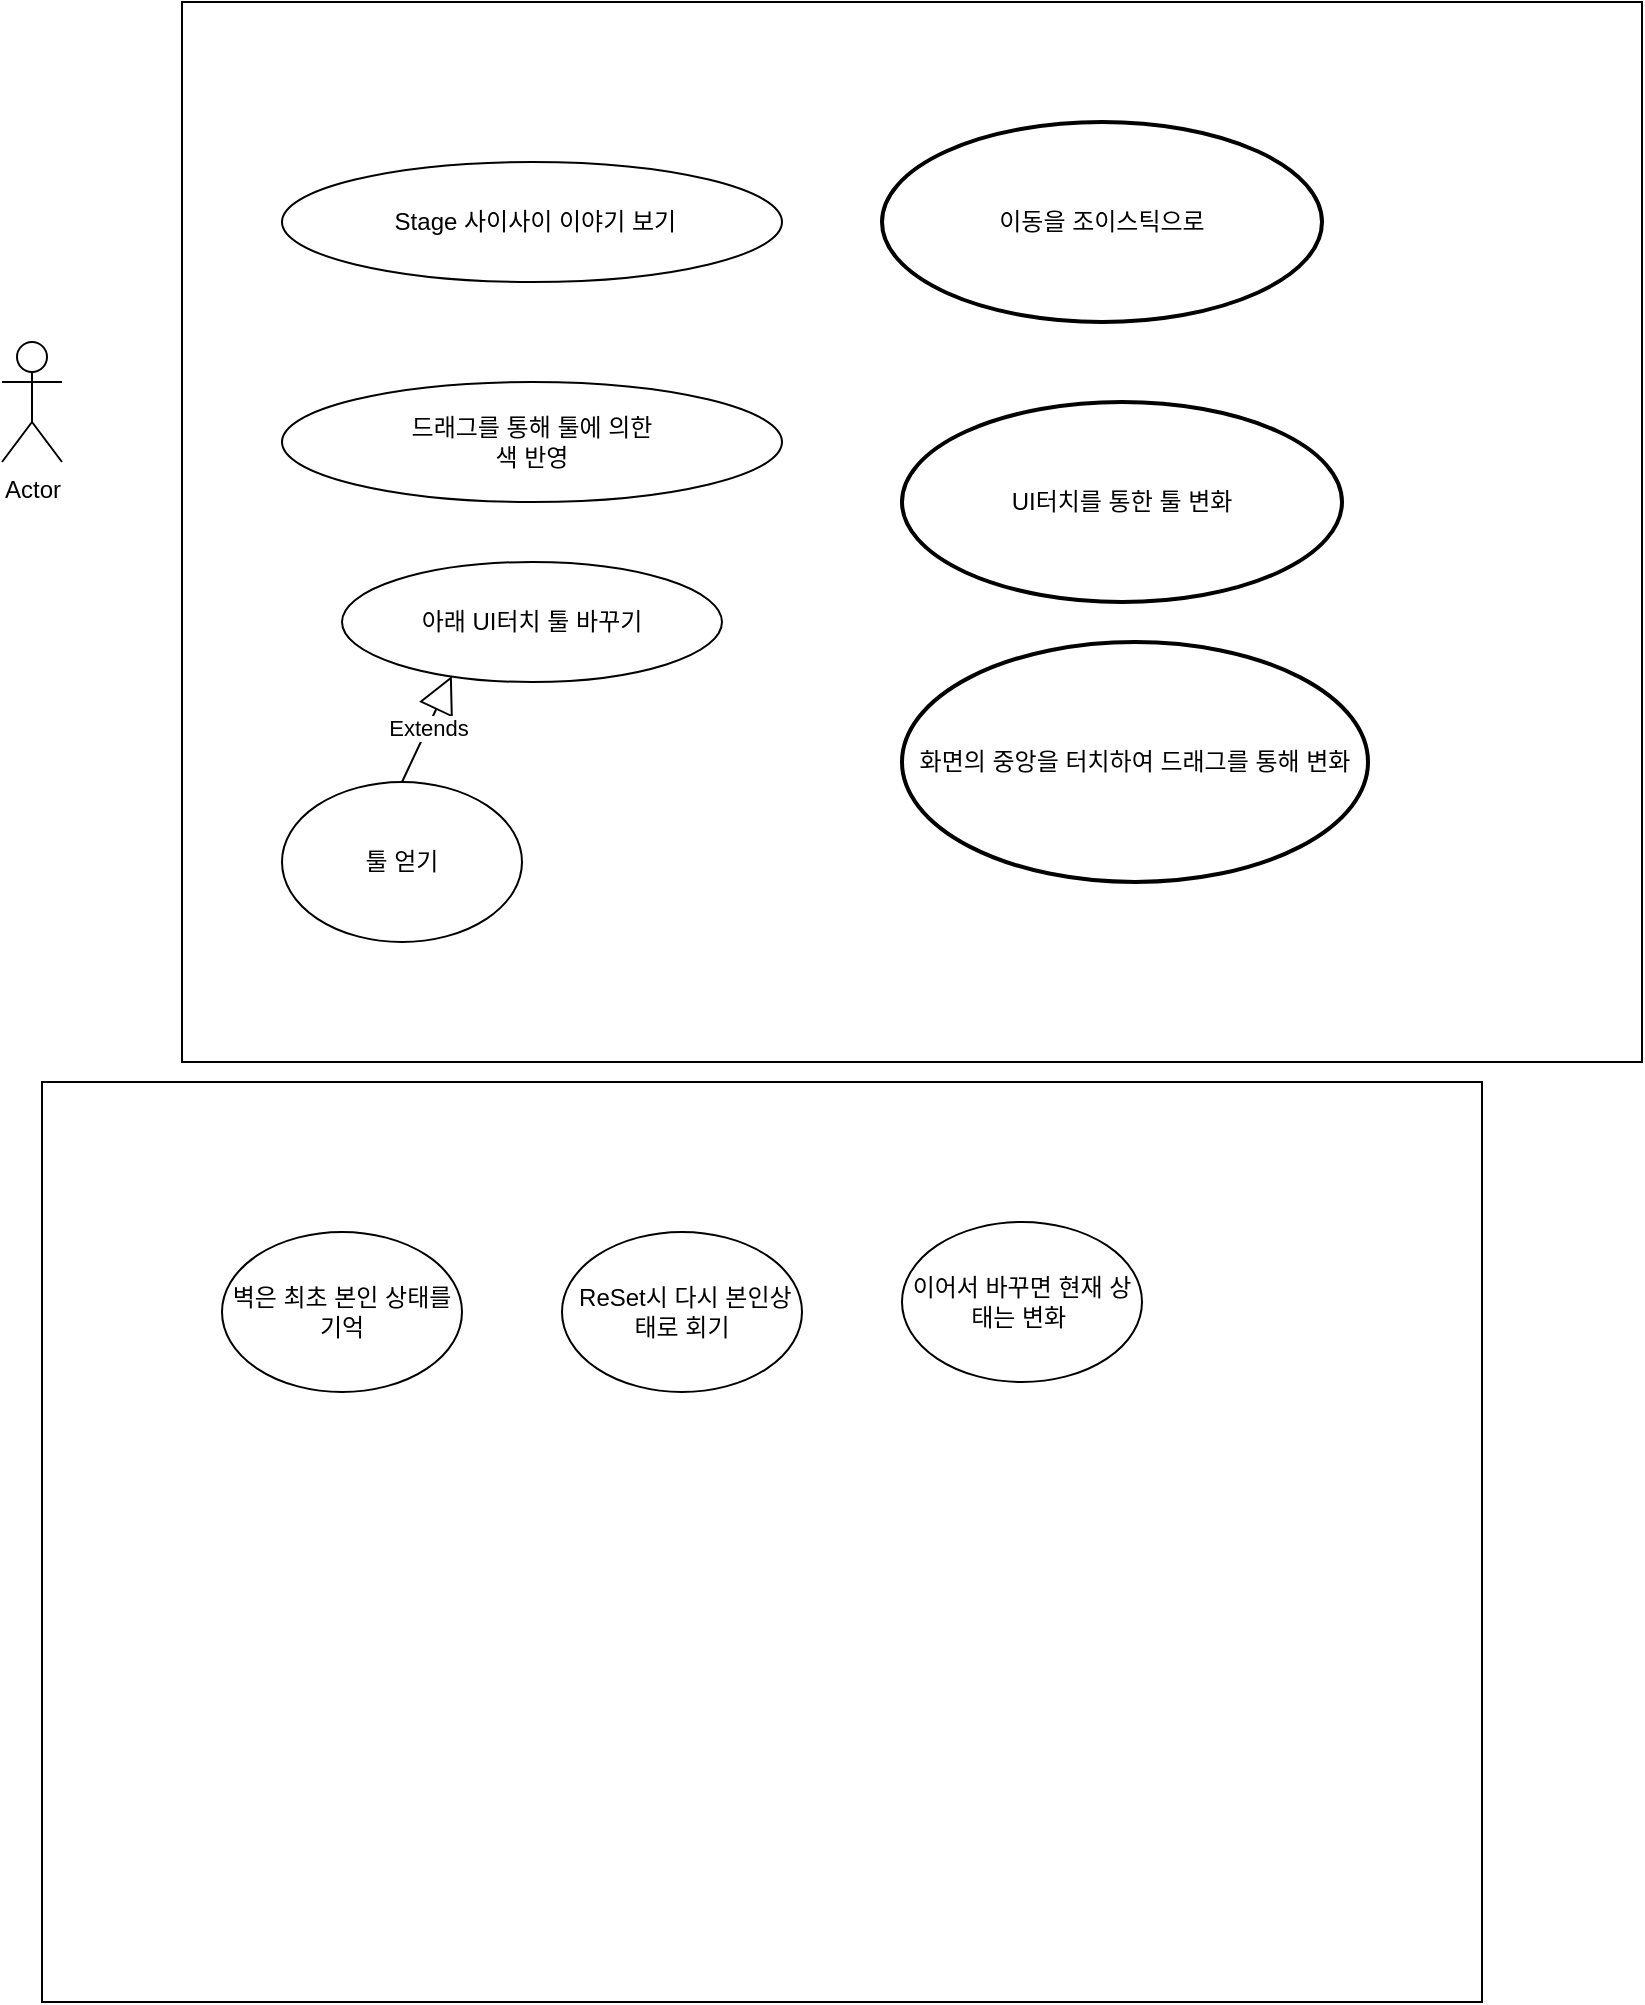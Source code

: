 <mxfile version="21.0.10" type="github" pages="2">
  <diagram name="페이지-1" id="QFwXqVVtOuhSBCvKckYJ">
    <mxGraphModel dx="1002" dy="1702" grid="1" gridSize="10" guides="1" tooltips="1" connect="1" arrows="1" fold="1" page="1" pageScale="1" pageWidth="827" pageHeight="1169" math="0" shadow="0">
      <root>
        <mxCell id="0" />
        <mxCell id="1" parent="0" />
        <mxCell id="TKa2AWvksEzY80sRVNQj-1" value="Actor" style="shape=umlActor;verticalLabelPosition=bottom;verticalAlign=top;html=1;outlineConnect=0;" vertex="1" parent="1">
          <mxGeometry x="170" y="140" width="30" height="60" as="geometry" />
        </mxCell>
        <mxCell id="TKa2AWvksEzY80sRVNQj-7" value="" style="rounded=0;whiteSpace=wrap;html=1;" vertex="1" parent="1">
          <mxGeometry x="260" y="-30" width="730" height="530" as="geometry" />
        </mxCell>
        <mxCell id="TKa2AWvksEzY80sRVNQj-8" value="아래 UI터치 툴 바꾸기" style="ellipse;whiteSpace=wrap;html=1;" vertex="1" parent="1">
          <mxGeometry x="340" y="250" width="190" height="60" as="geometry" />
        </mxCell>
        <mxCell id="TKa2AWvksEzY80sRVNQj-9" value="드래그를 통해 툴에 의한&lt;br&gt;색 반영" style="ellipse;whiteSpace=wrap;html=1;" vertex="1" parent="1">
          <mxGeometry x="310" y="160" width="250" height="60" as="geometry" />
        </mxCell>
        <mxCell id="TKa2AWvksEzY80sRVNQj-10" value="&amp;nbsp;Stage 사이사이 이야기 보기" style="ellipse;whiteSpace=wrap;html=1;" vertex="1" parent="1">
          <mxGeometry x="310" y="50" width="250" height="60" as="geometry" />
        </mxCell>
        <mxCell id="TKa2AWvksEzY80sRVNQj-11" value="툴 얻기" style="ellipse;whiteSpace=wrap;html=1;" vertex="1" parent="1">
          <mxGeometry x="310" y="360" width="120" height="80" as="geometry" />
        </mxCell>
        <mxCell id="TKa2AWvksEzY80sRVNQj-14" value="Extends" style="endArrow=block;endSize=16;endFill=0;html=1;rounded=0;entryX=0.289;entryY=0.95;entryDx=0;entryDy=0;entryPerimeter=0;exitX=0.5;exitY=0;exitDx=0;exitDy=0;" edge="1" parent="1" source="TKa2AWvksEzY80sRVNQj-11" target="TKa2AWvksEzY80sRVNQj-8">
          <mxGeometry width="160" relative="1" as="geometry">
            <mxPoint x="443" y="360" as="sourcePoint" />
            <mxPoint x="470" y="250" as="targetPoint" />
          </mxGeometry>
        </mxCell>
        <mxCell id="gr91UfhtkXh86Y-uoXjA-2" value="이동을 조이스틱으로" style="strokeWidth=2;html=1;shape=mxgraph.flowchart.start_1;whiteSpace=wrap;" vertex="1" parent="1">
          <mxGeometry x="610" y="30" width="220" height="100" as="geometry" />
        </mxCell>
        <mxCell id="gr91UfhtkXh86Y-uoXjA-4" value="UI터치를 통한 툴 변화" style="strokeWidth=2;html=1;shape=mxgraph.flowchart.start_1;whiteSpace=wrap;" vertex="1" parent="1">
          <mxGeometry x="620" y="170" width="220" height="100" as="geometry" />
        </mxCell>
        <mxCell id="gr91UfhtkXh86Y-uoXjA-5" value="화면의 중앙을 터치하여 드래그를 통해 변화" style="strokeWidth=2;html=1;shape=mxgraph.flowchart.start_1;whiteSpace=wrap;" vertex="1" parent="1">
          <mxGeometry x="620" y="290" width="233" height="120" as="geometry" />
        </mxCell>
        <mxCell id="IVrpkHz2Tau90ipC-dnR-2" value="" style="rounded=0;whiteSpace=wrap;html=1;" vertex="1" parent="1">
          <mxGeometry x="190" y="510" width="720" height="460" as="geometry" />
        </mxCell>
        <mxCell id="IVrpkHz2Tau90ipC-dnR-3" value="벽은 최초 본인 상태를 기억" style="ellipse;whiteSpace=wrap;html=1;" vertex="1" parent="1">
          <mxGeometry x="280" y="585" width="120" height="80" as="geometry" />
        </mxCell>
        <mxCell id="IVrpkHz2Tau90ipC-dnR-4" value="&amp;nbsp;ReSet시 다시 본인상태로 회기" style="ellipse;whiteSpace=wrap;html=1;" vertex="1" parent="1">
          <mxGeometry x="450" y="585" width="120" height="80" as="geometry" />
        </mxCell>
        <mxCell id="IVrpkHz2Tau90ipC-dnR-5" value="이어서 바꾸면 현재 상태는 변화&amp;nbsp;" style="ellipse;whiteSpace=wrap;html=1;" vertex="1" parent="1">
          <mxGeometry x="620" y="580" width="120" height="80" as="geometry" />
        </mxCell>
      </root>
    </mxGraphModel>
  </diagram>
  <diagram id="Xgil8g30KkXrD8lQkVII" name="페이지-2">
    <mxGraphModel dx="1518" dy="3875" grid="1" gridSize="10" guides="1" tooltips="1" connect="1" arrows="1" fold="1" page="1" pageScale="1" pageWidth="827" pageHeight="1169" math="0" shadow="0">
      <root>
        <mxCell id="0" />
        <mxCell id="1" parent="0" />
        <mxCell id="MLTy6W-7F-OALNMRYZay-5" value="GameManager" style="swimlane;fontStyle=0;childLayout=stackLayout;horizontal=1;startSize=30;horizontalStack=0;resizeParent=1;resizeParentMax=0;resizeLast=0;collapsible=1;marginBottom=0;whiteSpace=wrap;html=1;fontSize=12;" vertex="1" parent="1">
          <mxGeometry x="-220" y="-2474.5" width="230" height="120" as="geometry">
            <mxRectangle x="-40" y="-2380" width="90" height="30" as="alternateBounds" />
          </mxGeometry>
        </mxCell>
        <mxCell id="MLTy6W-7F-OALNMRYZay-6" value="- _soundManager :&amp;nbsp;SoundManager" style="text;strokeColor=none;fillColor=none;align=left;verticalAlign=middle;spacingLeft=4;spacingRight=4;overflow=hidden;points=[[0,0.5],[1,0.5]];portConstraint=eastwest;rotatable=0;whiteSpace=wrap;html=1;" vertex="1" parent="MLTy6W-7F-OALNMRYZay-5">
          <mxGeometry y="30" width="230" height="30" as="geometry" />
        </mxCell>
        <mxCell id="MLTy6W-7F-OALNMRYZay-9" value="- _inputManager :&amp;nbsp;InputManager" style="text;strokeColor=none;fillColor=none;align=left;verticalAlign=middle;spacingLeft=4;spacingRight=4;overflow=hidden;points=[[0,0.5],[1,0.5]];portConstraint=eastwest;rotatable=0;whiteSpace=wrap;html=1;" vertex="1" parent="MLTy6W-7F-OALNMRYZay-5">
          <mxGeometry y="60" width="230" height="30" as="geometry" />
        </mxCell>
        <mxCell id="MLTy6W-7F-OALNMRYZay-10" value="- _uiManager :&amp;nbsp;UIManager" style="text;strokeColor=none;fillColor=none;align=left;verticalAlign=middle;spacingLeft=4;spacingRight=4;overflow=hidden;points=[[0,0.5],[1,0.5]];portConstraint=eastwest;rotatable=0;whiteSpace=wrap;html=1;" vertex="1" parent="MLTy6W-7F-OALNMRYZay-5">
          <mxGeometry y="90" width="230" height="30" as="geometry" />
        </mxCell>
        <mxCell id="MLTy6W-7F-OALNMRYZay-12" value="SoundManager" style="swimlane;fontStyle=0;childLayout=stackLayout;horizontal=1;startSize=30;horizontalStack=0;resizeParent=1;resizeParentMax=0;resizeLast=0;collapsible=1;marginBottom=0;whiteSpace=wrap;html=1;fontSize=12;" vertex="1" collapsed="1" parent="1">
          <mxGeometry x="90" y="-2504.5" width="90" height="30" as="geometry">
            <mxRectangle x="100" y="-2430" width="330" height="250" as="alternateBounds" />
          </mxGeometry>
        </mxCell>
        <mxCell id="MLTy6W-7F-OALNMRYZay-13" value="- AudioSource[] _audioSources&amp;nbsp;" style="text;strokeColor=none;fillColor=none;align=left;verticalAlign=middle;spacingLeft=4;spacingRight=4;overflow=hidden;points=[[0,0.5],[1,0.5]];portConstraint=eastwest;rotatable=0;whiteSpace=wrap;html=1;" vertex="1" parent="MLTy6W-7F-OALNMRYZay-12">
          <mxGeometry y="30" width="330" height="30" as="geometry" />
        </mxCell>
        <mxCell id="MLTy6W-7F-OALNMRYZay-14" value="- Dictionary&amp;lt;string, AudioClip&amp;gt; _audioClips&amp;nbsp;" style="text;strokeColor=none;fillColor=none;align=left;verticalAlign=middle;spacingLeft=4;spacingRight=4;overflow=hidden;points=[[0,0.5],[1,0.5]];portConstraint=eastwest;rotatable=0;whiteSpace=wrap;html=1;" vertex="1" parent="MLTy6W-7F-OALNMRYZay-12">
          <mxGeometry y="60" width="330" height="30" as="geometry" />
        </mxCell>
        <mxCell id="MLTy6W-7F-OALNMRYZay-15" value="+ Init() : void" style="text;strokeColor=none;fillColor=none;align=left;verticalAlign=middle;spacingLeft=4;spacingRight=4;overflow=hidden;points=[[0,0.5],[1,0.5]];portConstraint=eastwest;rotatable=0;whiteSpace=wrap;html=1;" vertex="1" parent="MLTy6W-7F-OALNMRYZay-12">
          <mxGeometry y="90" width="330" height="40" as="geometry" />
        </mxCell>
        <mxCell id="MLTy6W-7F-OALNMRYZay-16" value="" style="endArrow=none;html=1;rounded=0;exitX=0.009;exitY=-0.01;exitDx=0;exitDy=0;exitPerimeter=0;entryX=0.991;entryY=0.015;entryDx=0;entryDy=0;entryPerimeter=0;" edge="1" parent="MLTy6W-7F-OALNMRYZay-12" source="MLTy6W-7F-OALNMRYZay-15" target="MLTy6W-7F-OALNMRYZay-15">
          <mxGeometry width="50" height="50" relative="1" as="geometry">
            <mxPoint x="110" y="60" as="sourcePoint" />
            <mxPoint x="226" y="120" as="targetPoint" />
            <Array as="points" />
          </mxGeometry>
        </mxCell>
        <mxCell id="MLTy6W-7F-OALNMRYZay-17" value="+ Play(string, Define.Sound , float) :void&amp;nbsp;" style="text;strokeColor=none;fillColor=none;align=left;verticalAlign=middle;spacingLeft=4;spacingRight=4;overflow=hidden;points=[[0,0.5],[1,0.5]];portConstraint=eastwest;rotatable=0;whiteSpace=wrap;html=1;" vertex="1" parent="MLTy6W-7F-OALNMRYZay-12">
          <mxGeometry y="130" width="330" height="40" as="geometry" />
        </mxCell>
        <mxCell id="MLTy6W-7F-OALNMRYZay-18" value="+ Play(AudioClip, Define.Sound type, float) : void&amp;nbsp;" style="text;strokeColor=none;fillColor=none;align=left;verticalAlign=middle;spacingLeft=4;spacingRight=4;overflow=hidden;points=[[0,0.5],[1,0.5]];portConstraint=eastwest;rotatable=0;whiteSpace=wrap;html=1;" vertex="1" parent="MLTy6W-7F-OALNMRYZay-12">
          <mxGeometry y="170" width="330" height="40" as="geometry" />
        </mxCell>
        <mxCell id="MLTy6W-7F-OALNMRYZay-19" value="- GetOrAddAudioClip(string, Define.Sound) : AudioClip&amp;nbsp;" style="text;strokeColor=none;fillColor=none;align=left;verticalAlign=middle;spacingLeft=4;spacingRight=4;overflow=hidden;points=[[0,0.5],[1,0.5]];portConstraint=eastwest;rotatable=0;whiteSpace=wrap;html=1;" vertex="1" parent="MLTy6W-7F-OALNMRYZay-12">
          <mxGeometry y="210" width="330" height="40" as="geometry" />
        </mxCell>
        <mxCell id="MLTy6W-7F-OALNMRYZay-20" value="InputManager" style="swimlane;fontStyle=0;childLayout=stackLayout;horizontal=1;startSize=30;horizontalStack=0;resizeParent=1;resizeParentMax=0;resizeLast=0;collapsible=1;marginBottom=0;whiteSpace=wrap;html=1;fontSize=12;" vertex="1" collapsed="1" parent="1">
          <mxGeometry x="90" y="-2444.5" width="90" height="30" as="geometry">
            <mxRectangle x="490" y="-2350" width="370" height="210" as="alternateBounds" />
          </mxGeometry>
        </mxCell>
        <mxCell id="MLTy6W-7F-OALNMRYZay-21" value="&lt;div&gt;- _pressed : pressed&lt;/div&gt;" style="text;strokeColor=none;fillColor=none;align=left;verticalAlign=middle;spacingLeft=4;spacingRight=4;overflow=hidden;points=[[0,0.5],[1,0.5]];portConstraint=eastwest;rotatable=0;whiteSpace=wrap;html=1;" vertex="1" parent="MLTy6W-7F-OALNMRYZay-20">
          <mxGeometry y="30" width="370" height="30" as="geometry" />
        </mxCell>
        <mxCell id="MLTy6W-7F-OALNMRYZay-22" value="&lt;div&gt;- _pressedTime : float&lt;/div&gt;" style="text;strokeColor=none;fillColor=none;align=left;verticalAlign=middle;spacingLeft=4;spacingRight=4;overflow=hidden;points=[[0,0.5],[1,0.5]];portConstraint=eastwest;rotatable=0;whiteSpace=wrap;html=1;" vertex="1" parent="MLTy6W-7F-OALNMRYZay-20">
          <mxGeometry y="60" width="370" height="30" as="geometry" />
        </mxCell>
        <mxCell id="MLTy6W-7F-OALNMRYZay-23" value="+ MouseAction :&amp;nbsp; Action&amp;nbsp;" style="text;strokeColor=none;fillColor=none;align=left;verticalAlign=middle;spacingLeft=4;spacingRight=4;overflow=hidden;points=[[0,0.5],[1,0.5]];portConstraint=eastwest;rotatable=0;whiteSpace=wrap;html=1;" vertex="1" parent="MLTy6W-7F-OALNMRYZay-20">
          <mxGeometry y="90" width="370" height="40" as="geometry" />
        </mxCell>
        <mxCell id="MLTy6W-7F-OALNMRYZay-24" value="" style="endArrow=none;html=1;rounded=0;exitX=0.009;exitY=-0.01;exitDx=0;exitDy=0;exitPerimeter=0;entryX=0.991;entryY=0.015;entryDx=0;entryDy=0;entryPerimeter=0;" edge="1" parent="MLTy6W-7F-OALNMRYZay-20" source="MLTy6W-7F-OALNMRYZay-23" target="MLTy6W-7F-OALNMRYZay-23">
          <mxGeometry width="50" height="50" relative="1" as="geometry">
            <mxPoint x="110" y="60" as="sourcePoint" />
            <mxPoint x="226" y="120" as="targetPoint" />
            <Array as="points" />
          </mxGeometry>
        </mxCell>
        <mxCell id="MLTy6W-7F-OALNMRYZay-25" value="+ OnUpdate() : void" style="text;strokeColor=none;fillColor=none;align=left;verticalAlign=middle;spacingLeft=4;spacingRight=4;overflow=hidden;points=[[0,0.5],[1,0.5]];portConstraint=eastwest;rotatable=0;whiteSpace=wrap;html=1;" vertex="1" parent="MLTy6W-7F-OALNMRYZay-20">
          <mxGeometry y="130" width="370" height="40" as="geometry" />
        </mxCell>
        <mxCell id="MLTy6W-7F-OALNMRYZay-26" value="+ Clear() : void&amp;nbsp;" style="text;strokeColor=none;fillColor=none;align=left;verticalAlign=middle;spacingLeft=4;spacingRight=4;overflow=hidden;points=[[0,0.5],[1,0.5]];portConstraint=eastwest;rotatable=0;whiteSpace=wrap;html=1;" vertex="1" parent="MLTy6W-7F-OALNMRYZay-20">
          <mxGeometry y="170" width="370" height="40" as="geometry" />
        </mxCell>
        <mxCell id="MLTy6W-7F-OALNMRYZay-27" value="UIManager" style="swimlane;fontStyle=0;childLayout=stackLayout;horizontal=1;startSize=30;horizontalStack=0;resizeParent=1;resizeParentMax=0;resizeLast=0;collapsible=1;marginBottom=0;whiteSpace=wrap;html=1;fontSize=12;" vertex="1" collapsed="1" parent="1">
          <mxGeometry x="100" y="-2384.5" width="70" height="30" as="geometry">
            <mxRectangle x="310" y="-2268" width="530" height="490" as="alternateBounds" />
          </mxGeometry>
        </mxCell>
        <mxCell id="MLTy6W-7F-OALNMRYZay-28" value="&lt;div&gt;&lt;/div&gt;- popupStack : Stack&amp;lt;UI_Popup&amp;gt;" style="text;strokeColor=none;fillColor=none;align=left;verticalAlign=middle;spacingLeft=4;spacingRight=4;overflow=hidden;points=[[0,0.5],[1,0.5]];portConstraint=eastwest;rotatable=0;whiteSpace=wrap;html=1;" vertex="1" parent="MLTy6W-7F-OALNMRYZay-27">
          <mxGeometry y="30" width="530" height="30" as="geometry" />
        </mxCell>
        <mxCell id="MLTy6W-7F-OALNMRYZay-29" value="-&amp;nbsp;_sceneUI : UI_Scene" style="text;strokeColor=none;fillColor=none;align=left;verticalAlign=middle;spacingLeft=4;spacingRight=4;overflow=hidden;points=[[0,0.5],[1,0.5]];portConstraint=eastwest;rotatable=0;whiteSpace=wrap;html=1;" vertex="1" parent="MLTy6W-7F-OALNMRYZay-27">
          <mxGeometry y="60" width="530" height="30" as="geometry" />
        </mxCell>
        <mxCell id="MLTy6W-7F-OALNMRYZay-30" value="" style="endArrow=none;html=1;rounded=0;exitX=0.009;exitY=-0.01;exitDx=0;exitDy=0;exitPerimeter=0;entryX=0.991;entryY=0.015;entryDx=0;entryDy=0;entryPerimeter=0;" edge="1" parent="MLTy6W-7F-OALNMRYZay-27" source="MLTy6W-7F-OALNMRYZay-31" target="MLTy6W-7F-OALNMRYZay-31">
          <mxGeometry width="50" height="50" relative="1" as="geometry">
            <mxPoint x="110" y="60" as="sourcePoint" />
            <mxPoint x="226" y="120" as="targetPoint" />
            <Array as="points" />
          </mxGeometry>
        </mxCell>
        <mxCell id="MLTy6W-7F-OALNMRYZay-31" value="+ Root() : GameObject&amp;nbsp;" style="text;strokeColor=none;fillColor=none;align=left;verticalAlign=middle;spacingLeft=4;spacingRight=4;overflow=hidden;points=[[0,0.5],[1,0.5]];portConstraint=eastwest;rotatable=0;whiteSpace=wrap;html=1;" vertex="1" parent="MLTy6W-7F-OALNMRYZay-27">
          <mxGeometry y="90" width="530" height="40" as="geometry" />
        </mxCell>
        <mxCell id="MLTy6W-7F-OALNMRYZay-32" value="+ SetCanvas(GameObject, bool) : void&amp;nbsp;" style="text;strokeColor=none;fillColor=none;align=left;verticalAlign=middle;spacingLeft=4;spacingRight=4;overflow=hidden;points=[[0,0.5],[1,0.5]];portConstraint=eastwest;rotatable=0;whiteSpace=wrap;html=1;" vertex="1" parent="MLTy6W-7F-OALNMRYZay-27">
          <mxGeometry y="130" width="530" height="40" as="geometry" />
        </mxCell>
        <mxCell id="MLTy6W-7F-OALNMRYZay-33" value="&lt;div&gt;+ MakeWorldSpaceUI&amp;lt;T&amp;gt;(Transform, string) : T&lt;/div&gt;&lt;div&gt; &lt;/div&gt;" style="text;strokeColor=none;fillColor=none;align=left;verticalAlign=middle;spacingLeft=4;spacingRight=4;overflow=hidden;points=[[0,0.5],[1,0.5]];portConstraint=eastwest;rotatable=0;whiteSpace=wrap;html=1;" vertex="1" parent="MLTy6W-7F-OALNMRYZay-27">
          <mxGeometry y="170" width="530" height="40" as="geometry" />
        </mxCell>
        <mxCell id="MLTy6W-7F-OALNMRYZay-34" value="&lt;div&gt;+ MakeSubItem&amp;lt;T&amp;gt;(Transform, string name) : T&lt;/div&gt;&lt;div&gt; &lt;/div&gt;" style="text;strokeColor=none;fillColor=none;align=left;verticalAlign=middle;spacingLeft=4;spacingRight=4;overflow=hidden;points=[[0,0.5],[1,0.5]];portConstraint=eastwest;rotatable=0;whiteSpace=wrap;html=1;" vertex="1" parent="MLTy6W-7F-OALNMRYZay-27">
          <mxGeometry y="210" width="530" height="40" as="geometry" />
        </mxCell>
        <mxCell id="MLTy6W-7F-OALNMRYZay-35" value="&lt;div&gt;+ ShowSceneUI&amp;lt;T&amp;gt;(string) : T&lt;/div&gt;&lt;div&gt; &lt;/div&gt;" style="text;strokeColor=none;fillColor=none;align=left;verticalAlign=middle;spacingLeft=4;spacingRight=4;overflow=hidden;points=[[0,0.5],[1,0.5]];portConstraint=eastwest;rotatable=0;whiteSpace=wrap;html=1;" vertex="1" parent="MLTy6W-7F-OALNMRYZay-27">
          <mxGeometry y="250" width="530" height="40" as="geometry" />
        </mxCell>
        <mxCell id="MLTy6W-7F-OALNMRYZay-36" value="&lt;div&gt;+ ShowPopupUI&amp;lt;T&amp;gt;(string) :T&lt;/div&gt;&lt;div&gt; &lt;/div&gt;" style="text;strokeColor=none;fillColor=none;align=left;verticalAlign=middle;spacingLeft=4;spacingRight=4;overflow=hidden;points=[[0,0.5],[1,0.5]];portConstraint=eastwest;rotatable=0;whiteSpace=wrap;html=1;" vertex="1" parent="MLTy6W-7F-OALNMRYZay-27">
          <mxGeometry y="290" width="530" height="40" as="geometry" />
        </mxCell>
        <mxCell id="MLTy6W-7F-OALNMRYZay-37" value="&lt;div&gt;+ ClosePopupUI(UI_Popup) : void&lt;/div&gt;&lt;div&gt; &lt;/div&gt;" style="text;strokeColor=none;fillColor=none;align=left;verticalAlign=middle;spacingLeft=4;spacingRight=4;overflow=hidden;points=[[0,0.5],[1,0.5]];portConstraint=eastwest;rotatable=0;whiteSpace=wrap;html=1;" vertex="1" parent="MLTy6W-7F-OALNMRYZay-27">
          <mxGeometry y="330" width="530" height="40" as="geometry" />
        </mxCell>
        <mxCell id="MLTy6W-7F-OALNMRYZay-38" value="&lt;div&gt;+ ClosePopupUI() : void&lt;/div&gt;&lt;div&gt; &lt;/div&gt;" style="text;strokeColor=none;fillColor=none;align=left;verticalAlign=middle;spacingLeft=4;spacingRight=4;overflow=hidden;points=[[0,0.5],[1,0.5]];portConstraint=eastwest;rotatable=0;whiteSpace=wrap;html=1;" vertex="1" parent="MLTy6W-7F-OALNMRYZay-27">
          <mxGeometry y="370" width="530" height="40" as="geometry" />
        </mxCell>
        <mxCell id="MLTy6W-7F-OALNMRYZay-39" value="&lt;div&gt;+ CloseAllPopupUI() : void&lt;/div&gt;&lt;div&gt; &lt;/div&gt;" style="text;strokeColor=none;fillColor=none;align=left;verticalAlign=middle;spacingLeft=4;spacingRight=4;overflow=hidden;points=[[0,0.5],[1,0.5]];portConstraint=eastwest;rotatable=0;whiteSpace=wrap;html=1;" vertex="1" parent="MLTy6W-7F-OALNMRYZay-27">
          <mxGeometry y="410" width="530" height="40" as="geometry" />
        </mxCell>
        <mxCell id="MLTy6W-7F-OALNMRYZay-40" value="&lt;div&gt;+ Clear() :void&lt;/div&gt;&lt;div&gt; &lt;/div&gt;" style="text;strokeColor=none;fillColor=none;align=left;verticalAlign=middle;spacingLeft=4;spacingRight=4;overflow=hidden;points=[[0,0.5],[1,0.5]];portConstraint=eastwest;rotatable=0;whiteSpace=wrap;html=1;" vertex="1" parent="MLTy6W-7F-OALNMRYZay-27">
          <mxGeometry y="450" width="530" height="40" as="geometry" />
        </mxCell>
        <mxCell id="MLTy6W-7F-OALNMRYZay-55" value="https://www.nextree.co.kr/p6753/&lt;br&gt;&lt;br&gt;Code Convention&amp;nbsp;&lt;br&gt;&lt;br&gt;private 변수 앞에 _(언더바)&lt;br&gt;클래스 시작 대문자&lt;br&gt;함수 시작 대문자&lt;br&gt;readonly 전부 대문자&amp;nbsp;&lt;br&gt;" style="text;strokeColor=none;fillColor=none;align=left;verticalAlign=middle;spacingLeft=4;spacingRight=4;overflow=hidden;points=[[0,0.5],[1,0.5]];portConstraint=eastwest;rotatable=0;whiteSpace=wrap;html=1;" vertex="1" parent="1">
          <mxGeometry x="-440" y="-2624.5" width="200" height="120" as="geometry" />
        </mxCell>
        <mxCell id="MLTy6W-7F-OALNMRYZay-56" value="" style="endArrow=diamondThin;endFill=1;endSize=24;html=1;rounded=0;entryX=1;entryY=0.5;entryDx=0;entryDy=0;exitX=-0.011;exitY=0.034;exitDx=0;exitDy=0;exitPerimeter=0;" edge="1" parent="1" source="MLTy6W-7F-OALNMRYZay-12" target="MLTy6W-7F-OALNMRYZay-6">
          <mxGeometry width="160" relative="1" as="geometry">
            <mxPoint x="350" y="-2160" as="sourcePoint" />
            <mxPoint x="510" y="-2160" as="targetPoint" />
          </mxGeometry>
        </mxCell>
        <mxCell id="MLTy6W-7F-OALNMRYZay-57" value="" style="endArrow=diamondThin;endFill=1;endSize=24;html=1;rounded=0;entryX=1;entryY=0.5;entryDx=0;entryDy=0;exitX=0;exitY=0.25;exitDx=0;exitDy=0;" edge="1" parent="1" source="MLTy6W-7F-OALNMRYZay-20" target="MLTy6W-7F-OALNMRYZay-9">
          <mxGeometry width="160" relative="1" as="geometry">
            <mxPoint x="396" y="-2351" as="sourcePoint" />
            <mxPoint x="270" y="-2185" as="targetPoint" />
          </mxGeometry>
        </mxCell>
        <mxCell id="MLTy6W-7F-OALNMRYZay-58" value="" style="endArrow=diamondThin;endFill=1;endSize=24;html=1;rounded=0;entryX=1;entryY=0.5;entryDx=0;entryDy=0;exitX=-0.001;exitY=0.031;exitDx=0;exitDy=0;exitPerimeter=0;" edge="1" parent="1" source="MLTy6W-7F-OALNMRYZay-27" target="MLTy6W-7F-OALNMRYZay-10">
          <mxGeometry width="160" relative="1" as="geometry">
            <mxPoint x="380" y="-2030" as="sourcePoint" />
            <mxPoint x="280" y="-2175" as="targetPoint" />
          </mxGeometry>
        </mxCell>
        <mxCell id="MLTy6W-7F-OALNMRYZay-59" value="«abstract»&lt;br&gt;UI_Popup" style="swimlane;fontStyle=0;childLayout=stackLayout;horizontal=1;startSize=30;horizontalStack=0;resizeParent=1;resizeParentMax=0;resizeLast=0;collapsible=1;marginBottom=0;whiteSpace=wrap;html=1;fontSize=12;" vertex="1" collapsed="1" parent="1">
          <mxGeometry x="220" y="-2338" width="60" height="30" as="geometry">
            <mxRectangle x="930" y="-2150" width="530" height="490" as="alternateBounds" />
          </mxGeometry>
        </mxCell>
        <mxCell id="MLTy6W-7F-OALNMRYZay-60" value="&lt;div&gt;&lt;/div&gt;- popupStack : Stack&amp;lt;UI_Popup&amp;gt;" style="text;strokeColor=none;fillColor=none;align=left;verticalAlign=middle;spacingLeft=4;spacingRight=4;overflow=hidden;points=[[0,0.5],[1,0.5]];portConstraint=eastwest;rotatable=0;whiteSpace=wrap;html=1;" vertex="1" parent="MLTy6W-7F-OALNMRYZay-59">
          <mxGeometry y="30" width="530" height="30" as="geometry" />
        </mxCell>
        <mxCell id="MLTy6W-7F-OALNMRYZay-61" value="-&amp;nbsp;_sceneUI : UI_Scene" style="text;strokeColor=none;fillColor=none;align=left;verticalAlign=middle;spacingLeft=4;spacingRight=4;overflow=hidden;points=[[0,0.5],[1,0.5]];portConstraint=eastwest;rotatable=0;whiteSpace=wrap;html=1;" vertex="1" parent="MLTy6W-7F-OALNMRYZay-59">
          <mxGeometry y="60" width="530" height="30" as="geometry" />
        </mxCell>
        <mxCell id="MLTy6W-7F-OALNMRYZay-62" value="" style="endArrow=none;html=1;rounded=0;exitX=0.009;exitY=-0.01;exitDx=0;exitDy=0;exitPerimeter=0;entryX=0.991;entryY=0.015;entryDx=0;entryDy=0;entryPerimeter=0;" edge="1" parent="MLTy6W-7F-OALNMRYZay-59" source="MLTy6W-7F-OALNMRYZay-63" target="MLTy6W-7F-OALNMRYZay-63">
          <mxGeometry width="50" height="50" relative="1" as="geometry">
            <mxPoint x="110" y="60" as="sourcePoint" />
            <mxPoint x="226" y="120" as="targetPoint" />
            <Array as="points" />
          </mxGeometry>
        </mxCell>
        <mxCell id="MLTy6W-7F-OALNMRYZay-63" value="+ Root() : GameObject&amp;nbsp;" style="text;strokeColor=none;fillColor=none;align=left;verticalAlign=middle;spacingLeft=4;spacingRight=4;overflow=hidden;points=[[0,0.5],[1,0.5]];portConstraint=eastwest;rotatable=0;whiteSpace=wrap;html=1;" vertex="1" parent="MLTy6W-7F-OALNMRYZay-59">
          <mxGeometry y="90" width="530" height="40" as="geometry" />
        </mxCell>
        <mxCell id="MLTy6W-7F-OALNMRYZay-64" value="+ SetCanvas(GameObject, bool) : void&amp;nbsp;" style="text;strokeColor=none;fillColor=none;align=left;verticalAlign=middle;spacingLeft=4;spacingRight=4;overflow=hidden;points=[[0,0.5],[1,0.5]];portConstraint=eastwest;rotatable=0;whiteSpace=wrap;html=1;" vertex="1" parent="MLTy6W-7F-OALNMRYZay-59">
          <mxGeometry y="130" width="530" height="40" as="geometry" />
        </mxCell>
        <mxCell id="MLTy6W-7F-OALNMRYZay-65" value="&lt;div&gt;+ MakeWorldSpaceUI&amp;lt;T&amp;gt;(Transform, string) : T&lt;/div&gt;&lt;div&gt; &lt;/div&gt;" style="text;strokeColor=none;fillColor=none;align=left;verticalAlign=middle;spacingLeft=4;spacingRight=4;overflow=hidden;points=[[0,0.5],[1,0.5]];portConstraint=eastwest;rotatable=0;whiteSpace=wrap;html=1;" vertex="1" parent="MLTy6W-7F-OALNMRYZay-59">
          <mxGeometry y="170" width="530" height="40" as="geometry" />
        </mxCell>
        <mxCell id="MLTy6W-7F-OALNMRYZay-66" value="&lt;div&gt;+ MakeSubItem&amp;lt;T&amp;gt;(Transform, string name) : T&lt;/div&gt;&lt;div&gt; &lt;/div&gt;" style="text;strokeColor=none;fillColor=none;align=left;verticalAlign=middle;spacingLeft=4;spacingRight=4;overflow=hidden;points=[[0,0.5],[1,0.5]];portConstraint=eastwest;rotatable=0;whiteSpace=wrap;html=1;" vertex="1" parent="MLTy6W-7F-OALNMRYZay-59">
          <mxGeometry y="210" width="530" height="40" as="geometry" />
        </mxCell>
        <mxCell id="MLTy6W-7F-OALNMRYZay-67" value="&lt;div&gt;+ ShowSceneUI&amp;lt;T&amp;gt;(string) : T&lt;/div&gt;&lt;div&gt; &lt;/div&gt;" style="text;strokeColor=none;fillColor=none;align=left;verticalAlign=middle;spacingLeft=4;spacingRight=4;overflow=hidden;points=[[0,0.5],[1,0.5]];portConstraint=eastwest;rotatable=0;whiteSpace=wrap;html=1;" vertex="1" parent="MLTy6W-7F-OALNMRYZay-59">
          <mxGeometry y="250" width="530" height="40" as="geometry" />
        </mxCell>
        <mxCell id="MLTy6W-7F-OALNMRYZay-68" value="&lt;div&gt;+ ShowPopupUI&amp;lt;T&amp;gt;(string) :T&lt;/div&gt;&lt;div&gt; &lt;/div&gt;" style="text;strokeColor=none;fillColor=none;align=left;verticalAlign=middle;spacingLeft=4;spacingRight=4;overflow=hidden;points=[[0,0.5],[1,0.5]];portConstraint=eastwest;rotatable=0;whiteSpace=wrap;html=1;" vertex="1" parent="MLTy6W-7F-OALNMRYZay-59">
          <mxGeometry y="290" width="530" height="40" as="geometry" />
        </mxCell>
        <mxCell id="MLTy6W-7F-OALNMRYZay-69" value="&lt;div&gt;+ ClosePopupUI(UI_Popup) : void&lt;/div&gt;&lt;div&gt; &lt;/div&gt;" style="text;strokeColor=none;fillColor=none;align=left;verticalAlign=middle;spacingLeft=4;spacingRight=4;overflow=hidden;points=[[0,0.5],[1,0.5]];portConstraint=eastwest;rotatable=0;whiteSpace=wrap;html=1;" vertex="1" parent="MLTy6W-7F-OALNMRYZay-59">
          <mxGeometry y="330" width="530" height="40" as="geometry" />
        </mxCell>
        <mxCell id="MLTy6W-7F-OALNMRYZay-70" value="&lt;div&gt;+ ClosePopupUI() : void&lt;/div&gt;&lt;div&gt; &lt;/div&gt;" style="text;strokeColor=none;fillColor=none;align=left;verticalAlign=middle;spacingLeft=4;spacingRight=4;overflow=hidden;points=[[0,0.5],[1,0.5]];portConstraint=eastwest;rotatable=0;whiteSpace=wrap;html=1;" vertex="1" parent="MLTy6W-7F-OALNMRYZay-59">
          <mxGeometry y="370" width="530" height="40" as="geometry" />
        </mxCell>
        <mxCell id="MLTy6W-7F-OALNMRYZay-71" value="&lt;div&gt;+ CloseAllPopupUI() : void&lt;/div&gt;&lt;div&gt; &lt;/div&gt;" style="text;strokeColor=none;fillColor=none;align=left;verticalAlign=middle;spacingLeft=4;spacingRight=4;overflow=hidden;points=[[0,0.5],[1,0.5]];portConstraint=eastwest;rotatable=0;whiteSpace=wrap;html=1;" vertex="1" parent="MLTy6W-7F-OALNMRYZay-59">
          <mxGeometry y="410" width="530" height="40" as="geometry" />
        </mxCell>
        <mxCell id="MLTy6W-7F-OALNMRYZay-72" value="&lt;div&gt;+ Clear() :void&lt;/div&gt;&lt;div&gt; &lt;/div&gt;" style="text;strokeColor=none;fillColor=none;align=left;verticalAlign=middle;spacingLeft=4;spacingRight=4;overflow=hidden;points=[[0,0.5],[1,0.5]];portConstraint=eastwest;rotatable=0;whiteSpace=wrap;html=1;" vertex="1" parent="MLTy6W-7F-OALNMRYZay-59">
          <mxGeometry y="450" width="530" height="40" as="geometry" />
        </mxCell>
        <mxCell id="MLTy6W-7F-OALNMRYZay-73" value="«abstract»&lt;br&gt;UI_Base" style="swimlane;fontStyle=0;childLayout=stackLayout;horizontal=1;startSize=30;horizontalStack=0;resizeParent=1;resizeParentMax=0;resizeLast=0;collapsible=1;marginBottom=0;whiteSpace=wrap;html=1;fontSize=12;" vertex="1" collapsed="1" parent="1">
          <mxGeometry x="320" y="-2250" width="60" height="30" as="geometry">
            <mxRectangle x="1530" y="-1991" width="530" height="330" as="alternateBounds" />
          </mxGeometry>
        </mxCell>
        <mxCell id="MLTy6W-7F-OALNMRYZay-74" value="&lt;div&gt;# _objects : Dictionary&amp;lt;Type, UnityEngine.Object[]&amp;gt;&lt;/div&gt;&lt;div&gt; &lt;/div&gt;&lt;div&gt;&lt;/div&gt;" style="text;strokeColor=none;fillColor=none;align=left;verticalAlign=middle;spacingLeft=4;spacingRight=4;overflow=hidden;points=[[0,0.5],[1,0.5]];portConstraint=eastwest;rotatable=0;whiteSpace=wrap;html=1;" vertex="1" parent="MLTy6W-7F-OALNMRYZay-73">
          <mxGeometry y="30" width="530" height="30" as="geometry" />
        </mxCell>
        <mxCell id="MLTy6W-7F-OALNMRYZay-75" value="-&amp;nbsp;_sceneUI : UI_Scene" style="text;strokeColor=none;fillColor=none;align=left;verticalAlign=middle;spacingLeft=4;spacingRight=4;overflow=hidden;points=[[0,0.5],[1,0.5]];portConstraint=eastwest;rotatable=0;whiteSpace=wrap;html=1;" vertex="1" parent="MLTy6W-7F-OALNMRYZay-73">
          <mxGeometry y="60" width="530" height="30" as="geometry" />
        </mxCell>
        <mxCell id="MLTy6W-7F-OALNMRYZay-76" value="" style="endArrow=none;html=1;rounded=0;exitX=0.009;exitY=-0.01;exitDx=0;exitDy=0;exitPerimeter=0;entryX=0.991;entryY=0.015;entryDx=0;entryDy=0;entryPerimeter=0;" edge="1" parent="MLTy6W-7F-OALNMRYZay-73" source="MLTy6W-7F-OALNMRYZay-77" target="MLTy6W-7F-OALNMRYZay-77">
          <mxGeometry width="50" height="50" relative="1" as="geometry">
            <mxPoint x="110" y="60" as="sourcePoint" />
            <mxPoint x="226" y="120" as="targetPoint" />
            <Array as="points" />
          </mxGeometry>
        </mxCell>
        <mxCell id="MLTy6W-7F-OALNMRYZay-77" value="- Start : void" style="text;strokeColor=none;fillColor=none;align=left;verticalAlign=middle;spacingLeft=4;spacingRight=4;overflow=hidden;points=[[0,0.5],[1,0.5]];portConstraint=eastwest;rotatable=0;whiteSpace=wrap;html=1;" vertex="1" parent="MLTy6W-7F-OALNMRYZay-73">
          <mxGeometry y="90" width="530" height="40" as="geometry" />
        </mxCell>
        <mxCell id="MLTy6W-7F-OALNMRYZay-78" value="+ Init() : void" style="text;strokeColor=none;fillColor=none;align=left;verticalAlign=middle;spacingLeft=4;spacingRight=4;overflow=hidden;points=[[0,0.5],[1,0.5]];portConstraint=eastwest;rotatable=0;whiteSpace=wrap;html=1;" vertex="1" parent="MLTy6W-7F-OALNMRYZay-73">
          <mxGeometry y="130" width="530" height="40" as="geometry" />
        </mxCell>
        <mxCell id="MLTy6W-7F-OALNMRYZay-79" value="# Bind&amp;lt;T&amp;gt; (Type) : void" style="text;strokeColor=none;fillColor=none;align=left;verticalAlign=middle;spacingLeft=4;spacingRight=4;overflow=hidden;points=[[0,0.5],[1,0.5]];portConstraint=eastwest;rotatable=0;whiteSpace=wrap;html=1;" vertex="1" parent="MLTy6W-7F-OALNMRYZay-73">
          <mxGeometry y="170" width="530" height="40" as="geometry" />
        </mxCell>
        <mxCell id="MLTy6W-7F-OALNMRYZay-80" value="# Get&amp;lt;T&amp;gt; (int) : T" style="text;strokeColor=none;fillColor=none;align=left;verticalAlign=middle;spacingLeft=4;spacingRight=4;overflow=hidden;points=[[0,0.5],[1,0.5]];portConstraint=eastwest;rotatable=0;whiteSpace=wrap;html=1;" vertex="1" parent="MLTy6W-7F-OALNMRYZay-73">
          <mxGeometry y="210" width="530" height="40" as="geometry" />
        </mxCell>
        <mxCell id="MLTy6W-7F-OALNMRYZay-81" value="/// Get //// Text button ... 시리즈는 여기 쓸건 아닌가?" style="text;strokeColor=none;fillColor=none;align=left;verticalAlign=middle;spacingLeft=4;spacingRight=4;overflow=hidden;points=[[0,0.5],[1,0.5]];portConstraint=eastwest;rotatable=0;whiteSpace=wrap;html=1;" vertex="1" parent="MLTy6W-7F-OALNMRYZay-73">
          <mxGeometry y="250" width="530" height="40" as="geometry" />
        </mxCell>
        <mxCell id="MLTy6W-7F-OALNMRYZay-82" value="+ BindEvent(GameObject, Action, Define.UIEvent)" style="text;strokeColor=none;fillColor=none;align=left;verticalAlign=middle;spacingLeft=4;spacingRight=4;overflow=hidden;points=[[0,0.5],[1,0.5]];portConstraint=eastwest;rotatable=0;whiteSpace=wrap;html=1;" vertex="1" parent="MLTy6W-7F-OALNMRYZay-73">
          <mxGeometry y="290" width="530" height="40" as="geometry" />
        </mxCell>
        <mxCell id="MLTy6W-7F-OALNMRYZay-83" value="MonoBehaviour" style="swimlane;fontStyle=1;align=center;verticalAlign=top;childLayout=stackLayout;horizontal=1;startSize=26;horizontalStack=0;resizeParent=1;resizeParentMax=0;resizeLast=0;collapsible=1;marginBottom=0;whiteSpace=wrap;html=1;" vertex="1" parent="1">
          <mxGeometry x="490" y="-2120" width="160" height="34" as="geometry" />
        </mxCell>
        <mxCell id="MLTy6W-7F-OALNMRYZay-84" value="" style="line;strokeWidth=1;fillColor=none;align=left;verticalAlign=middle;spacingTop=-1;spacingLeft=3;spacingRight=3;rotatable=0;labelPosition=right;points=[];portConstraint=eastwest;strokeColor=inherit;" vertex="1" parent="MLTy6W-7F-OALNMRYZay-83">
          <mxGeometry y="26" width="160" height="8" as="geometry" />
        </mxCell>
        <mxCell id="MLTy6W-7F-OALNMRYZay-85" value="" style="endArrow=none;html=1;edgeStyle=orthogonalEdgeStyle;rounded=0;exitX=0;exitY=0;exitDx=0;exitDy=0;entryX=1;entryY=0;entryDx=0;entryDy=0;" edge="1" parent="1" source="MLTy6W-7F-OALNMRYZay-83" target="MLTy6W-7F-OALNMRYZay-73">
          <mxGeometry relative="1" as="geometry">
            <mxPoint x="1550" y="-1580" as="sourcePoint" />
            <mxPoint x="1710" y="-1580" as="targetPoint" />
            <Array as="points">
              <mxPoint x="460" y="-2120" />
              <mxPoint x="460" y="-2210" />
              <mxPoint x="380" y="-2210" />
            </Array>
          </mxGeometry>
        </mxCell>
        <mxCell id="MLTy6W-7F-OALNMRYZay-86" value="parent" style="edgeLabel;resizable=0;html=1;align=left;verticalAlign=bottom;" connectable="0" vertex="1" parent="MLTy6W-7F-OALNMRYZay-85">
          <mxGeometry x="-1" relative="1" as="geometry" />
        </mxCell>
        <mxCell id="MLTy6W-7F-OALNMRYZay-87" value="child" style="edgeLabel;resizable=0;html=1;align=right;verticalAlign=bottom;" connectable="0" vertex="1" parent="MLTy6W-7F-OALNMRYZay-85">
          <mxGeometry x="1" relative="1" as="geometry" />
        </mxCell>
        <mxCell id="MLTy6W-7F-OALNMRYZay-88" value="" style="endArrow=none;html=1;edgeStyle=orthogonalEdgeStyle;rounded=0;entryX=1;entryY=0;entryDx=0;entryDy=0;exitX=0;exitY=0;exitDx=0;exitDy=0;" edge="1" parent="1" source="MLTy6W-7F-OALNMRYZay-73" target="MLTy6W-7F-OALNMRYZay-59">
          <mxGeometry relative="1" as="geometry">
            <mxPoint x="1550" y="-2160" as="sourcePoint" />
            <mxPoint x="1380" y="-1680" as="targetPoint" />
            <Array as="points">
              <mxPoint x="300" y="-2250" />
              <mxPoint x="300" y="-2290" />
              <mxPoint x="250" y="-2290" />
            </Array>
          </mxGeometry>
        </mxCell>
        <mxCell id="MLTy6W-7F-OALNMRYZay-89" value="parent" style="edgeLabel;resizable=0;html=1;align=left;verticalAlign=bottom;" connectable="0" vertex="1" parent="MLTy6W-7F-OALNMRYZay-88">
          <mxGeometry x="-1" relative="1" as="geometry" />
        </mxCell>
        <mxCell id="MLTy6W-7F-OALNMRYZay-90" value="child" style="edgeLabel;resizable=0;html=1;align=right;verticalAlign=bottom;" connectable="0" vertex="1" parent="MLTy6W-7F-OALNMRYZay-88">
          <mxGeometry x="1" relative="1" as="geometry" />
        </mxCell>
        <mxCell id="MLTy6W-7F-OALNMRYZay-93" value="" style="endArrow=none;html=1;edgeStyle=orthogonalEdgeStyle;rounded=0;exitX=-0.002;exitY=0.118;exitDx=0;exitDy=0;exitPerimeter=0;entryX=1;entryY=0;entryDx=0;entryDy=0;" edge="1" parent="1" source="MLTy6W-7F-OALNMRYZay-73">
          <mxGeometry relative="1" as="geometry">
            <mxPoint x="1080" y="-1190" as="sourcePoint" />
            <mxPoint x="280" y="-2260" as="targetPoint" />
            <Array as="points">
              <mxPoint x="300" y="-2247" />
              <mxPoint x="300" y="-2270" />
            </Array>
          </mxGeometry>
        </mxCell>
        <mxCell id="MLTy6W-7F-OALNMRYZay-94" value="parent" style="edgeLabel;resizable=0;html=1;align=left;verticalAlign=bottom;" connectable="0" vertex="1" parent="MLTy6W-7F-OALNMRYZay-93">
          <mxGeometry x="-1" relative="1" as="geometry" />
        </mxCell>
        <mxCell id="MLTy6W-7F-OALNMRYZay-95" value="child" style="edgeLabel;resizable=0;html=1;align=right;verticalAlign=bottom;" connectable="0" vertex="1" parent="MLTy6W-7F-OALNMRYZay-93">
          <mxGeometry x="1" relative="1" as="geometry" />
        </mxCell>
        <mxCell id="MLTy6W-7F-OALNMRYZay-96" value="UI_EventHandler" style="swimlane;fontStyle=0;childLayout=stackLayout;horizontal=1;startSize=30;horizontalStack=0;resizeParent=1;resizeParentMax=0;resizeLast=0;collapsible=1;marginBottom=0;whiteSpace=wrap;html=1;fontSize=12;" vertex="1" collapsed="1" parent="1">
          <mxGeometry x="-50" y="-2050" width="60" height="30" as="geometry">
            <mxRectangle x="-500" y="-2060" width="531.06" height="170" as="alternateBounds" />
          </mxGeometry>
        </mxCell>
        <mxCell id="MLTy6W-7F-OALNMRYZay-97" value="&lt;div&gt;+ OnClickHandler : Action&amp;lt;PointerEventData&amp;gt;&lt;/div&gt;&lt;div&gt; &lt;/div&gt;&lt;div&gt;&lt;/div&gt;" style="text;strokeColor=none;fillColor=none;align=left;verticalAlign=middle;spacingLeft=4;spacingRight=4;overflow=hidden;points=[[0,0.5],[1,0.5]];portConstraint=eastwest;rotatable=0;whiteSpace=wrap;html=1;" vertex="1" parent="MLTy6W-7F-OALNMRYZay-96">
          <mxGeometry y="30" width="531.06" height="30" as="geometry" />
        </mxCell>
        <mxCell id="MLTy6W-7F-OALNMRYZay-98" value="+ OnDragHandler : Action&amp;lt;PointerEventData&amp;gt;" style="text;strokeColor=none;fillColor=none;align=left;verticalAlign=middle;spacingLeft=4;spacingRight=4;overflow=hidden;points=[[0,0.5],[1,0.5]];portConstraint=eastwest;rotatable=0;whiteSpace=wrap;html=1;" vertex="1" parent="MLTy6W-7F-OALNMRYZay-96">
          <mxGeometry y="60" width="531.06" height="30" as="geometry" />
        </mxCell>
        <mxCell id="MLTy6W-7F-OALNMRYZay-99" value="" style="endArrow=none;html=1;rounded=0;exitX=0.009;exitY=-0.01;exitDx=0;exitDy=0;exitPerimeter=0;entryX=0.991;entryY=0.015;entryDx=0;entryDy=0;entryPerimeter=0;" edge="1" parent="MLTy6W-7F-OALNMRYZay-96">
          <mxGeometry width="50" height="50" relative="1" as="geometry">
            <mxPoint x="4.77" y="89.6" as="sourcePoint" />
            <mxPoint x="525.23" y="90.6" as="targetPoint" />
            <Array as="points" />
          </mxGeometry>
        </mxCell>
        <mxCell id="MLTy6W-7F-OALNMRYZay-100" value="+ OnPointerClick(PointerEventData) : void" style="text;strokeColor=none;fillColor=none;align=left;verticalAlign=middle;spacingLeft=4;spacingRight=4;overflow=hidden;points=[[0,0.5],[1,0.5]];portConstraint=eastwest;rotatable=0;whiteSpace=wrap;html=1;" vertex="1" parent="MLTy6W-7F-OALNMRYZay-96">
          <mxGeometry y="90" width="531.06" height="40" as="geometry" />
        </mxCell>
        <mxCell id="MLTy6W-7F-OALNMRYZay-101" value="+ OnDrag(PointerEventData) : void" style="text;strokeColor=none;fillColor=none;align=left;verticalAlign=middle;spacingLeft=4;spacingRight=4;overflow=hidden;points=[[0,0.5],[1,0.5]];portConstraint=eastwest;rotatable=0;whiteSpace=wrap;html=1;" vertex="1" parent="MLTy6W-7F-OALNMRYZay-96">
          <mxGeometry y="130" width="531.06" height="40" as="geometry" />
        </mxCell>
        <mxCell id="MLTy6W-7F-OALNMRYZay-102" value="" style="endArrow=none;html=1;edgeStyle=orthogonalEdgeStyle;rounded=0;entryX=1;entryY=0;entryDx=0;entryDy=0;exitX=0;exitY=0.25;exitDx=0;exitDy=0;" edge="1" parent="1" source="MLTy6W-7F-OALNMRYZay-83" target="MLTy6W-7F-OALNMRYZay-96">
          <mxGeometry relative="1" as="geometry">
            <mxPoint x="2430" y="-1450" as="sourcePoint" />
            <mxPoint x="2240" y="-1160" as="targetPoint" />
            <Array as="points">
              <mxPoint x="490" y="-2103" />
              <mxPoint x="430" y="-2103" />
              <mxPoint x="430" y="-2090" />
              <mxPoint x="420" y="-2090" />
              <mxPoint x="420" y="-2060" />
            </Array>
          </mxGeometry>
        </mxCell>
        <mxCell id="MLTy6W-7F-OALNMRYZay-103" value="child" style="edgeLabel;resizable=0;html=1;align=right;verticalAlign=bottom;" connectable="0" vertex="1" parent="MLTy6W-7F-OALNMRYZay-102">
          <mxGeometry x="1" relative="1" as="geometry" />
        </mxCell>
        <mxCell id="MLTy6W-7F-OALNMRYZay-104" value="«interface»&lt;br&gt;&lt;b&gt;IPointerClickHandler&lt;/b&gt;" style="html=1;whiteSpace=wrap;" vertex="1" parent="1">
          <mxGeometry x="80" y="-2040" width="110" height="50" as="geometry" />
        </mxCell>
        <mxCell id="MLTy6W-7F-OALNMRYZay-105" value="«interface»&lt;br&gt;&lt;b&gt;IDragHandler&lt;/b&gt;" style="html=1;whiteSpace=wrap;" vertex="1" parent="1">
          <mxGeometry x="50" y="-1980" width="110" height="50" as="geometry" />
        </mxCell>
        <mxCell id="MLTy6W-7F-OALNMRYZay-106" value="" style="endArrow=none;html=1;edgeStyle=orthogonalEdgeStyle;rounded=0;exitX=0;exitY=0.25;exitDx=0;exitDy=0;entryX=1;entryY=0.25;entryDx=0;entryDy=0;" edge="1" parent="1" source="MLTy6W-7F-OALNMRYZay-105" target="MLTy6W-7F-OALNMRYZay-96">
          <mxGeometry relative="1" as="geometry">
            <mxPoint x="2620" y="-1230" as="sourcePoint" />
            <mxPoint x="2130" y="-1170" as="targetPoint" />
            <Array as="points">
              <mxPoint x="50" y="-2017" />
            </Array>
          </mxGeometry>
        </mxCell>
        <mxCell id="MLTy6W-7F-OALNMRYZay-107" value="parent" style="edgeLabel;resizable=0;html=1;align=left;verticalAlign=bottom;" connectable="0" vertex="1" parent="MLTy6W-7F-OALNMRYZay-106">
          <mxGeometry x="-1" relative="1" as="geometry" />
        </mxCell>
        <mxCell id="MLTy6W-7F-OALNMRYZay-108" value="" style="endArrow=none;html=1;edgeStyle=orthogonalEdgeStyle;rounded=0;exitX=0;exitY=0;exitDx=0;exitDy=0;entryX=1.002;entryY=0.047;entryDx=0;entryDy=0;entryPerimeter=0;" edge="1" parent="1" source="MLTy6W-7F-OALNMRYZay-104" target="MLTy6W-7F-OALNMRYZay-96">
          <mxGeometry relative="1" as="geometry">
            <mxPoint x="2250" y="-1047" as="sourcePoint" />
            <mxPoint x="2130" y="-1130" as="targetPoint" />
            <Array as="points">
              <mxPoint x="80" y="-2040" />
              <mxPoint x="80" y="-2052" />
            </Array>
          </mxGeometry>
        </mxCell>
        <mxCell id="MLTy6W-7F-OALNMRYZay-109" value="parent" style="edgeLabel;resizable=0;html=1;align=left;verticalAlign=bottom;" connectable="0" vertex="1" parent="MLTy6W-7F-OALNMRYZay-108">
          <mxGeometry x="-1" relative="1" as="geometry" />
        </mxCell>
        <mxCell id="MLTy6W-7F-OALNMRYZay-110" value="«utility»&lt;br style=&quot;border-color: var(--border-color);&quot;&gt;&lt;b style=&quot;border-color: var(--border-color);&quot;&gt;Util&lt;/b&gt;" style="swimlane;fontStyle=0;childLayout=stackLayout;horizontal=1;startSize=26;fillColor=none;horizontalStack=0;resizeParent=1;resizeParentMax=0;resizeLast=0;collapsible=1;marginBottom=0;whiteSpace=wrap;html=1;" vertex="1" collapsed="1" parent="1">
          <mxGeometry x="530" y="-2345" width="80" height="40" as="geometry">
            <mxRectangle x="1560" y="-1140" width="410" height="78" as="alternateBounds" />
          </mxGeometry>
        </mxCell>
        <mxCell id="MLTy6W-7F-OALNMRYZay-111" value="+&amp;nbsp;GetOrAddComponent&amp;lt;T&amp;gt;(GameObject) : T" style="text;strokeColor=none;fillColor=none;align=left;verticalAlign=top;spacingLeft=4;spacingRight=4;overflow=hidden;rotatable=0;points=[[0,0.5],[1,0.5]];portConstraint=eastwest;whiteSpace=wrap;html=1;" vertex="1" parent="MLTy6W-7F-OALNMRYZay-110">
          <mxGeometry y="26" width="410" height="26" as="geometry" />
        </mxCell>
        <mxCell id="MLTy6W-7F-OALNMRYZay-112" value="&amp;nbsp;+ FindChild&amp;lt;T&amp;gt;(GameObject, string, bool) : T&amp;nbsp;" style="text;strokeColor=none;fillColor=none;align=left;verticalAlign=top;spacingLeft=4;spacingRight=4;overflow=hidden;rotatable=0;points=[[0,0.5],[1,0.5]];portConstraint=eastwest;whiteSpace=wrap;html=1;" vertex="1" parent="MLTy6W-7F-OALNMRYZay-110">
          <mxGeometry y="52" width="410" height="26" as="geometry" />
        </mxCell>
        <mxCell id="MLTy6W-7F-OALNMRYZay-113" value="Use" style="endArrow=open;endSize=12;dashed=1;html=1;rounded=0;exitX=1.009;exitY=0.046;exitDx=0;exitDy=0;exitPerimeter=0;entryX=0;entryY=0.25;entryDx=0;entryDy=0;" edge="1" parent="1" source="MLTy6W-7F-OALNMRYZay-27" target="MLTy6W-7F-OALNMRYZay-59">
          <mxGeometry width="160" relative="1" as="geometry">
            <mxPoint x="610" y="-2140" as="sourcePoint" />
            <mxPoint x="770" y="-2140" as="targetPoint" />
          </mxGeometry>
        </mxCell>
        <mxCell id="MLTy6W-7F-OALNMRYZay-114" value="Use" style="endArrow=open;endSize=12;dashed=1;html=1;rounded=0;exitX=1;exitY=0.25;exitDx=0;exitDy=0;entryX=0;entryY=0;entryDx=0;entryDy=0;" edge="1" parent="1" source="MLTy6W-7F-OALNMRYZay-27">
          <mxGeometry width="160" relative="1" as="geometry">
            <mxPoint x="750" y="-1970" as="sourcePoint" />
            <mxPoint x="190" y="-2260" as="targetPoint" />
          </mxGeometry>
        </mxCell>
        <mxCell id="MLTy6W-7F-OALNMRYZay-116" value="PlayerController" style="swimlane;fontStyle=1;align=center;verticalAlign=top;childLayout=stackLayout;horizontal=1;startSize=26;horizontalStack=0;resizeParent=1;resizeParentMax=0;resizeLast=0;collapsible=1;marginBottom=0;whiteSpace=wrap;html=1;" vertex="1" collapsed="1" parent="1">
          <mxGeometry x="-290" y="-2320" width="240" height="180" as="geometry">
            <mxRectangle x="164" y="-1692" width="250" height="138" as="alternateBounds" />
          </mxGeometry>
        </mxCell>
        <mxCell id="MLTy6W-7F-OALNMRYZay-117" value="- _state : Define.CameraMode" style="text;strokeColor=none;fillColor=none;align=left;verticalAlign=top;spacingLeft=4;spacingRight=4;overflow=hidden;rotatable=0;points=[[0,0.5],[1,0.5]];portConstraint=eastwest;whiteSpace=wrap;html=1;" vertex="1" parent="MLTy6W-7F-OALNMRYZay-116">
          <mxGeometry y="26" width="250" height="26" as="geometry" />
        </mxCell>
        <mxCell id="MLTy6W-7F-OALNMRYZay-118" value="-&amp;nbsp;_delta : Vector3" style="text;strokeColor=none;fillColor=none;align=left;verticalAlign=top;spacingLeft=4;spacingRight=4;overflow=hidden;rotatable=0;points=[[0,0.5],[1,0.5]];portConstraint=eastwest;whiteSpace=wrap;html=1;" vertex="1" parent="MLTy6W-7F-OALNMRYZay-116">
          <mxGeometry y="52" width="250" height="26" as="geometry" />
        </mxCell>
        <mxCell id="MLTy6W-7F-OALNMRYZay-119" value="- _player : GameObject // 시점 고정인가?" style="text;strokeColor=none;fillColor=none;align=left;verticalAlign=top;spacingLeft=4;spacingRight=4;overflow=hidden;rotatable=0;points=[[0,0.5],[1,0.5]];portConstraint=eastwest;whiteSpace=wrap;html=1;" vertex="1" parent="MLTy6W-7F-OALNMRYZay-116">
          <mxGeometry y="78" width="250" height="26" as="geometry" />
        </mxCell>
        <mxCell id="MLTy6W-7F-OALNMRYZay-120" value="" style="line;strokeWidth=1;fillColor=none;align=left;verticalAlign=middle;spacingTop=-1;spacingLeft=3;spacingRight=3;rotatable=0;labelPosition=right;points=[];portConstraint=eastwest;strokeColor=inherit;" vertex="1" parent="MLTy6W-7F-OALNMRYZay-116">
          <mxGeometry y="104" width="250" height="8" as="geometry" />
        </mxCell>
        <mxCell id="MLTy6W-7F-OALNMRYZay-121" value="+ method(type): type" style="text;strokeColor=none;fillColor=none;align=left;verticalAlign=top;spacingLeft=4;spacingRight=4;overflow=hidden;rotatable=0;points=[[0,0.5],[1,0.5]];portConstraint=eastwest;whiteSpace=wrap;html=1;" vertex="1" parent="MLTy6W-7F-OALNMRYZay-116">
          <mxGeometry y="112" width="250" height="26" as="geometry" />
        </mxCell>
        <mxCell id="MLTy6W-7F-OALNMRYZay-142" value="" style="endArrow=none;html=1;edgeStyle=orthogonalEdgeStyle;rounded=0;exitX=0;exitY=0;exitDx=0;exitDy=0;entryX=1;entryY=0;entryDx=0;entryDy=0;" edge="1" parent="1">
          <mxGeometry relative="1" as="geometry">
            <mxPoint x="300" y="-2120" as="sourcePoint" />
            <mxPoint x="280" y="-2120" as="targetPoint" />
          </mxGeometry>
        </mxCell>
        <mxCell id="MLTy6W-7F-OALNMRYZay-143" value="parent" style="edgeLabel;resizable=0;html=1;align=left;verticalAlign=bottom;" connectable="0" vertex="1" parent="MLTy6W-7F-OALNMRYZay-142">
          <mxGeometry x="-1" relative="1" as="geometry" />
        </mxCell>
        <mxCell id="MLTy6W-7F-OALNMRYZay-144" value="child" style="edgeLabel;resizable=0;html=1;align=right;verticalAlign=bottom;" connectable="0" vertex="1" parent="MLTy6W-7F-OALNMRYZay-142">
          <mxGeometry x="1" relative="1" as="geometry" />
        </mxCell>
        <mxCell id="MLTy6W-7F-OALNMRYZay-151" value="Use" style="endArrow=open;endSize=12;dashed=1;html=1;rounded=0;exitX=1;exitY=0;exitDx=0;exitDy=0;entryX=0;entryY=0;entryDx=0;entryDy=0;" edge="1" parent="1" source="MLTy6W-7F-OALNMRYZay-116">
          <mxGeometry width="160" relative="1" as="geometry">
            <mxPoint x="340" y="-1510" as="sourcePoint" />
            <mxPoint x="-50" y="-2280" as="targetPoint" />
          </mxGeometry>
        </mxCell>
        <mxCell id="MLTy6W-7F-OALNMRYZay-152" value="Use" style="endArrow=open;endSize=12;dashed=1;html=1;rounded=0;exitX=1;exitY=0;exitDx=0;exitDy=0;entryX=0;entryY=0;entryDx=0;entryDy=0;" edge="1" parent="1">
          <mxGeometry width="160" relative="1" as="geometry">
            <mxPoint x="130" y="-2120" as="sourcePoint" />
            <mxPoint x="160" y="-2120" as="targetPoint" />
          </mxGeometry>
        </mxCell>
        <mxCell id="MLTy6W-7F-OALNMRYZay-159" value="«enumeration»&lt;br&gt;&lt;b&gt;Define&lt;/b&gt;" style="html=1;whiteSpace=wrap;" vertex="1" parent="1">
          <mxGeometry x="510" y="-2192" width="150" height="52" as="geometry" />
        </mxCell>
        <mxCell id="MLTy6W-7F-OALNMRYZay-160" value="Use" style="endArrow=open;endSize=12;dashed=1;html=1;rounded=0;exitX=1;exitY=0;exitDx=0;exitDy=0;entryX=0;entryY=0;entryDx=0;entryDy=0;" edge="1" parent="1" target="MLTy6W-7F-OALNMRYZay-159">
          <mxGeometry width="160" relative="1" as="geometry">
            <mxPoint x="200" y="-2280" as="sourcePoint" />
            <mxPoint x="610" y="-2220" as="targetPoint" />
          </mxGeometry>
        </mxCell>
        <mxCell id="MLTy6W-7F-OALNMRYZay-161" value="Use" style="endArrow=open;endSize=12;dashed=1;html=1;rounded=0;entryX=0;entryY=0.25;entryDx=0;entryDy=0;" edge="1" parent="1" target="MLTy6W-7F-OALNMRYZay-159">
          <mxGeometry width="160" relative="1" as="geometry">
            <mxPoint x="280" y="-2120" as="sourcePoint" />
            <mxPoint x="610" y="-2230" as="targetPoint" />
          </mxGeometry>
        </mxCell>
        <mxCell id="MLTy6W-7F-OALNMRYZay-162" value="Use" style="endArrow=open;endSize=12;dashed=1;html=1;rounded=0;entryX=0;entryY=0.25;entryDx=0;entryDy=0;exitX=1.003;exitY=0.149;exitDx=0;exitDy=0;exitPerimeter=0;" edge="1" parent="1" source="MLTy6W-7F-OALNMRYZay-96" target="MLTy6W-7F-OALNMRYZay-159">
          <mxGeometry width="160" relative="1" as="geometry">
            <mxPoint x="290" y="-2110" as="sourcePoint" />
            <mxPoint x="610" y="-2207" as="targetPoint" />
          </mxGeometry>
        </mxCell>
        <mxCell id="MLTy6W-7F-OALNMRYZay-163" value="Use" style="endArrow=open;endSize=12;dashed=1;html=1;rounded=0;entryX=0;entryY=0;entryDx=0;entryDy=0;exitX=1;exitY=0.25;exitDx=0;exitDy=0;" edge="1" parent="1" source="MLTy6W-7F-OALNMRYZay-12" target="MLTy6W-7F-OALNMRYZay-159">
          <mxGeometry width="160" relative="1" as="geometry">
            <mxPoint x="43" y="-2025" as="sourcePoint" />
            <mxPoint x="610" y="-2207" as="targetPoint" />
          </mxGeometry>
        </mxCell>
        <mxCell id="MLTy6W-7F-OALNMRYZay-165" value="Use" style="endArrow=open;endSize=12;dashed=1;html=1;rounded=0;entryX=0;entryY=0;entryDx=0;entryDy=0;exitX=1;exitY=0;exitDx=0;exitDy=0;" edge="1" parent="1" source="MLTy6W-7F-OALNMRYZay-5" target="MLTy6W-7F-OALNMRYZay-159">
          <mxGeometry width="160" relative="1" as="geometry">
            <mxPoint x="180" y="-2372" as="sourcePoint" />
            <mxPoint x="620" y="-2210" as="targetPoint" />
          </mxGeometry>
        </mxCell>
        <mxCell id="MLTy6W-7F-OALNMRYZay-170" value="Use" style="endArrow=open;endSize=12;dashed=1;html=1;rounded=0;exitX=1;exitY=0.25;exitDx=0;exitDy=0;entryX=0;entryY=0.25;entryDx=0;entryDy=0;" edge="1" parent="1">
          <mxGeometry width="160" relative="1" as="geometry">
            <mxPoint x="200" y="-2252" as="sourcePoint" />
            <mxPoint x="140" y="-2152.5" as="targetPoint" />
          </mxGeometry>
        </mxCell>
        <mxCell id="MLTy6W-7F-OALNMRYZay-171" value="" style="endArrow=none;html=1;edgeStyle=orthogonalEdgeStyle;rounded=0;entryX=1;entryY=0;entryDx=0;entryDy=0;exitX=0;exitY=0;exitDx=0;exitDy=0;" edge="1" parent="1" source="MLTy6W-7F-OALNMRYZay-83">
          <mxGeometry relative="1" as="geometry">
            <mxPoint x="450" y="-2120" as="sourcePoint" />
            <mxPoint x="380" y="-2120" as="targetPoint" />
            <Array as="points">
              <mxPoint x="440" y="-2120" />
              <mxPoint x="440" y="-2120" />
            </Array>
          </mxGeometry>
        </mxCell>
        <mxCell id="MLTy6W-7F-OALNMRYZay-172" value="parent" style="edgeLabel;resizable=0;html=1;align=left;verticalAlign=bottom;" connectable="0" vertex="1" parent="MLTy6W-7F-OALNMRYZay-171">
          <mxGeometry x="-1" relative="1" as="geometry" />
        </mxCell>
        <mxCell id="MLTy6W-7F-OALNMRYZay-173" value="child" style="edgeLabel;resizable=0;html=1;align=right;verticalAlign=bottom;" connectable="0" vertex="1" parent="MLTy6W-7F-OALNMRYZay-171">
          <mxGeometry x="1" relative="1" as="geometry" />
        </mxCell>
        <mxCell id="MLTy6W-7F-OALNMRYZay-179" value="Use" style="endArrow=open;endSize=12;dashed=1;html=1;rounded=0;entryX=-0.008;entryY=0.092;entryDx=0;entryDy=0;entryPerimeter=0;" edge="1" parent="1" target="MLTy6W-7F-OALNMRYZay-159">
          <mxGeometry width="160" relative="1" as="geometry">
            <mxPoint x="380" y="-2250" as="sourcePoint" />
            <mxPoint x="510" y="-2190" as="targetPoint" />
          </mxGeometry>
        </mxCell>
      </root>
    </mxGraphModel>
  </diagram>
</mxfile>
